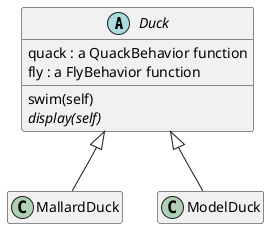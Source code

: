 @startuml

hide empty members

abstract class Duck{
    quack : a QuackBehavior function
    fly : a FlyBehavior function
    swim(self)
    {abstract} display(self)
}

Duck <|-- MallardDuck
Duck <|-- ModelDuck

@enduml